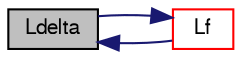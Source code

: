 digraph "Ldelta"
{
  bgcolor="transparent";
  edge [fontname="FreeSans",fontsize="10",labelfontname="FreeSans",labelfontsize="10"];
  node [fontname="FreeSans",fontsize="10",shape=record];
  rankdir="LR";
  Node657 [label="Ldelta",height=0.2,width=0.4,color="black", fillcolor="grey75", style="filled", fontcolor="black"];
  Node657 -> Node658 [dir="back",color="midnightblue",fontsize="10",style="solid",fontname="FreeSans"];
  Node658 [label="Lf",height=0.2,width=0.4,color="red",URL="$a28950.html#a4748682baa06f01b536cb5b9ded29388",tooltip="Return the narrow-band PFL (pressure-fluctuation level) spectrum. "];
  Node658 -> Node657 [dir="back",color="midnightblue",fontsize="10",style="solid",fontname="FreeSans"];
}
